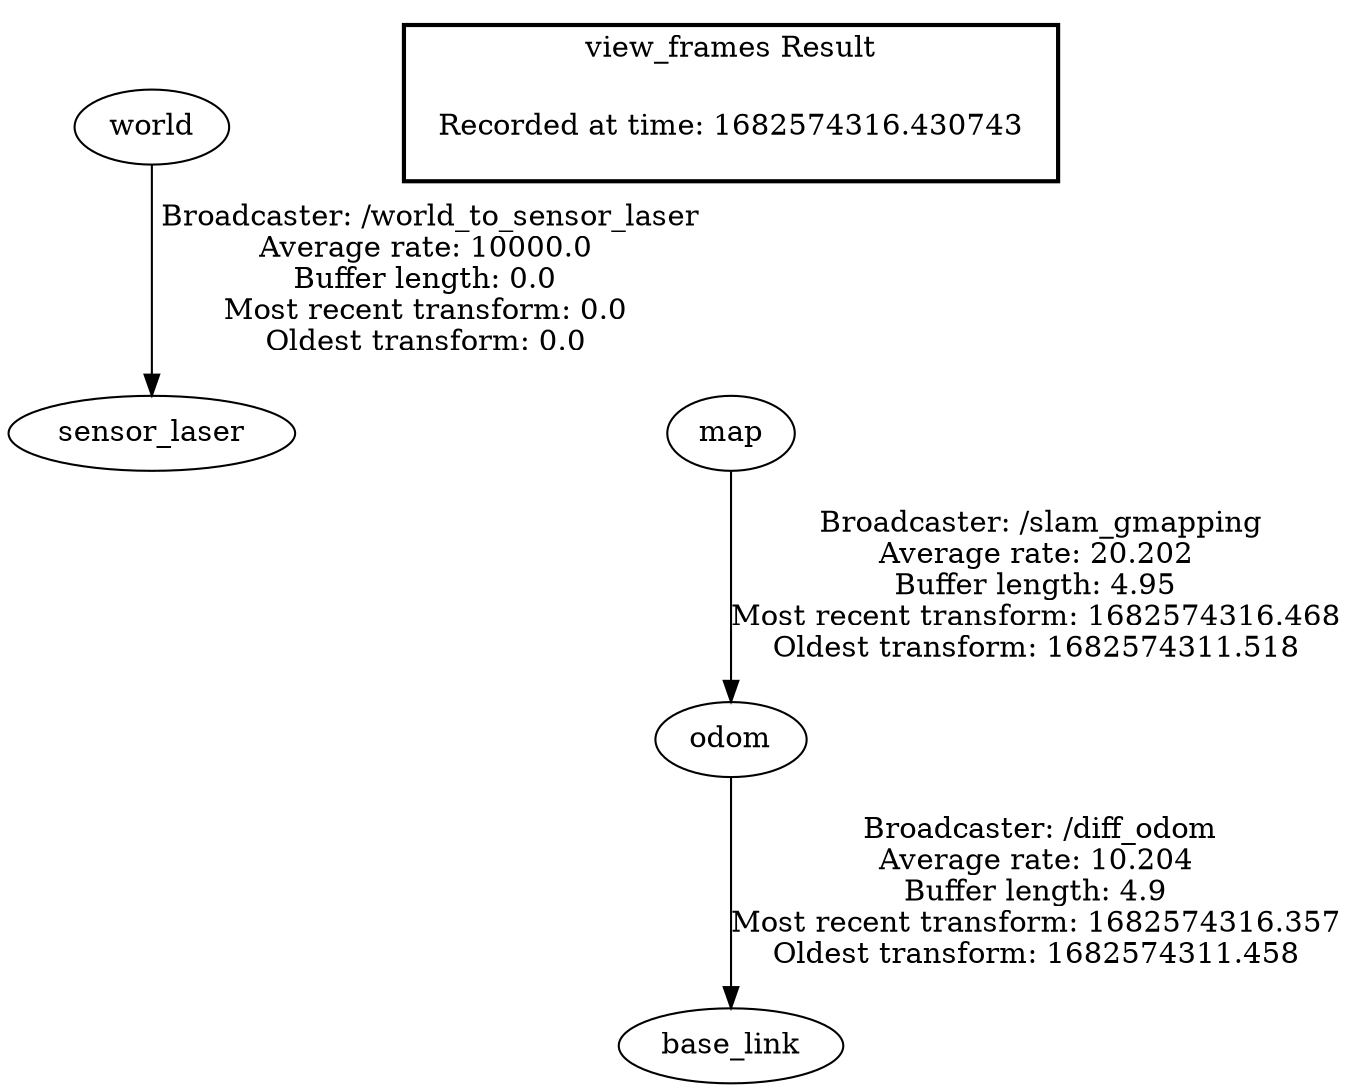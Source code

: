 digraph G {
"world" -> "sensor_laser"[label=" Broadcaster: /world_to_sensor_laser\nAverage rate: 10000.0\nBuffer length: 0.0\nMost recent transform: 0.0\nOldest transform: 0.0\n"];
"odom" -> "base_link"[label=" Broadcaster: /diff_odom\nAverage rate: 10.204\nBuffer length: 4.9\nMost recent transform: 1682574316.357\nOldest transform: 1682574311.458\n"];
"map" -> "odom"[label=" Broadcaster: /slam_gmapping\nAverage rate: 20.202\nBuffer length: 4.95\nMost recent transform: 1682574316.468\nOldest transform: 1682574311.518\n"];
edge [style=invis];
 subgraph cluster_legend { style=bold; color=black; label ="view_frames Result";
"Recorded at time: 1682574316.430743"[ shape=plaintext ] ;
}->"map";
}